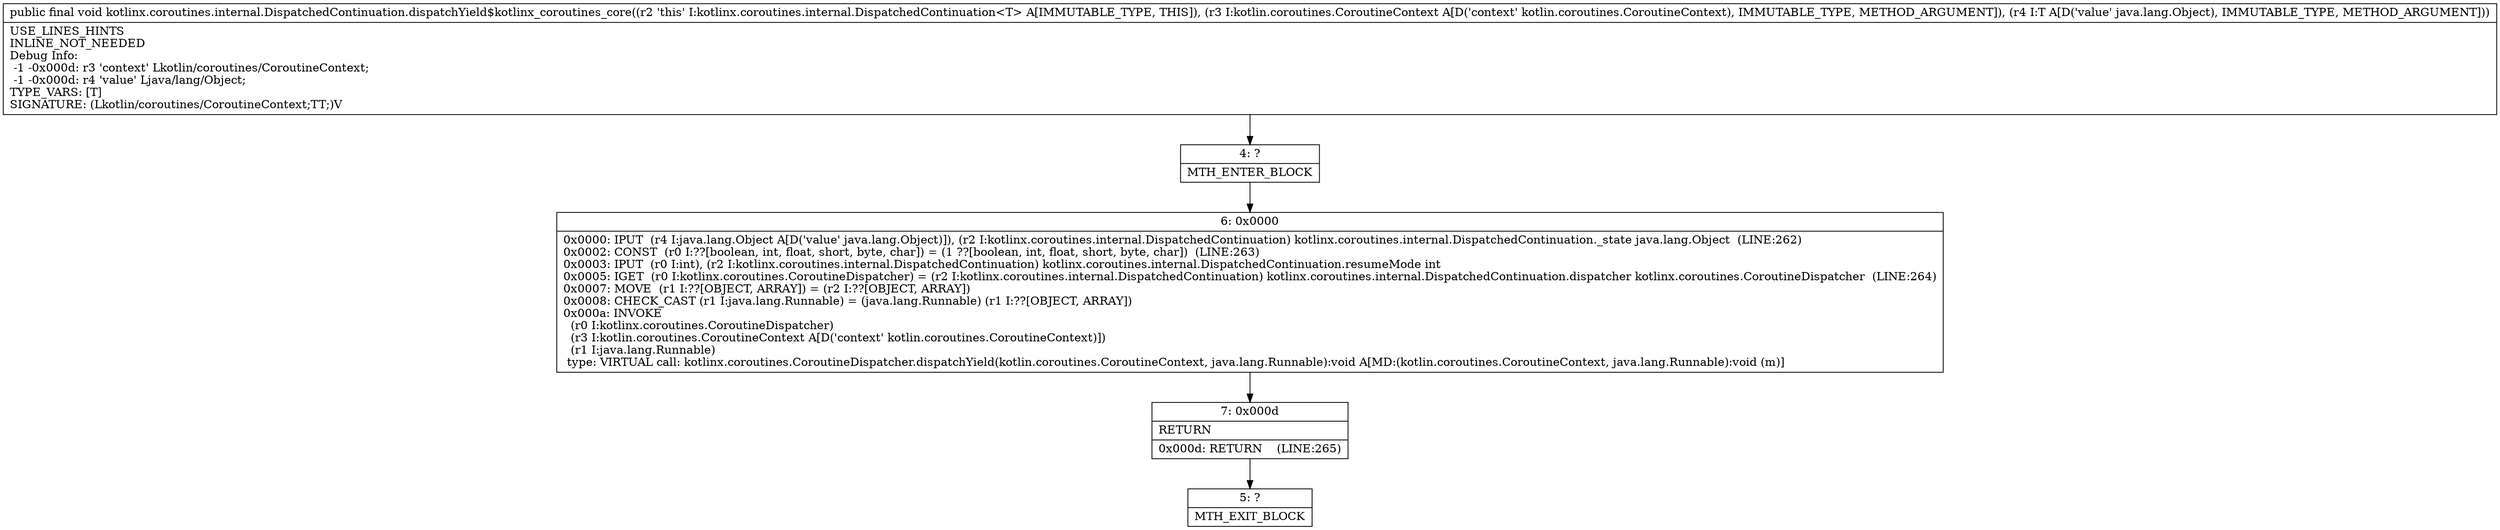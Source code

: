 digraph "CFG forkotlinx.coroutines.internal.DispatchedContinuation.dispatchYield$kotlinx_coroutines_core(Lkotlin\/coroutines\/CoroutineContext;Ljava\/lang\/Object;)V" {
Node_4 [shape=record,label="{4\:\ ?|MTH_ENTER_BLOCK\l}"];
Node_6 [shape=record,label="{6\:\ 0x0000|0x0000: IPUT  (r4 I:java.lang.Object A[D('value' java.lang.Object)]), (r2 I:kotlinx.coroutines.internal.DispatchedContinuation) kotlinx.coroutines.internal.DispatchedContinuation._state java.lang.Object  (LINE:262)\l0x0002: CONST  (r0 I:??[boolean, int, float, short, byte, char]) = (1 ??[boolean, int, float, short, byte, char])  (LINE:263)\l0x0003: IPUT  (r0 I:int), (r2 I:kotlinx.coroutines.internal.DispatchedContinuation) kotlinx.coroutines.internal.DispatchedContinuation.resumeMode int \l0x0005: IGET  (r0 I:kotlinx.coroutines.CoroutineDispatcher) = (r2 I:kotlinx.coroutines.internal.DispatchedContinuation) kotlinx.coroutines.internal.DispatchedContinuation.dispatcher kotlinx.coroutines.CoroutineDispatcher  (LINE:264)\l0x0007: MOVE  (r1 I:??[OBJECT, ARRAY]) = (r2 I:??[OBJECT, ARRAY]) \l0x0008: CHECK_CAST (r1 I:java.lang.Runnable) = (java.lang.Runnable) (r1 I:??[OBJECT, ARRAY]) \l0x000a: INVOKE  \l  (r0 I:kotlinx.coroutines.CoroutineDispatcher)\l  (r3 I:kotlin.coroutines.CoroutineContext A[D('context' kotlin.coroutines.CoroutineContext)])\l  (r1 I:java.lang.Runnable)\l type: VIRTUAL call: kotlinx.coroutines.CoroutineDispatcher.dispatchYield(kotlin.coroutines.CoroutineContext, java.lang.Runnable):void A[MD:(kotlin.coroutines.CoroutineContext, java.lang.Runnable):void (m)]\l}"];
Node_7 [shape=record,label="{7\:\ 0x000d|RETURN\l|0x000d: RETURN    (LINE:265)\l}"];
Node_5 [shape=record,label="{5\:\ ?|MTH_EXIT_BLOCK\l}"];
MethodNode[shape=record,label="{public final void kotlinx.coroutines.internal.DispatchedContinuation.dispatchYield$kotlinx_coroutines_core((r2 'this' I:kotlinx.coroutines.internal.DispatchedContinuation\<T\> A[IMMUTABLE_TYPE, THIS]), (r3 I:kotlin.coroutines.CoroutineContext A[D('context' kotlin.coroutines.CoroutineContext), IMMUTABLE_TYPE, METHOD_ARGUMENT]), (r4 I:T A[D('value' java.lang.Object), IMMUTABLE_TYPE, METHOD_ARGUMENT]))  | USE_LINES_HINTS\lINLINE_NOT_NEEDED\lDebug Info:\l  \-1 \-0x000d: r3 'context' Lkotlin\/coroutines\/CoroutineContext;\l  \-1 \-0x000d: r4 'value' Ljava\/lang\/Object;\lTYPE_VARS: [T]\lSIGNATURE: (Lkotlin\/coroutines\/CoroutineContext;TT;)V\l}"];
MethodNode -> Node_4;Node_4 -> Node_6;
Node_6 -> Node_7;
Node_7 -> Node_5;
}

